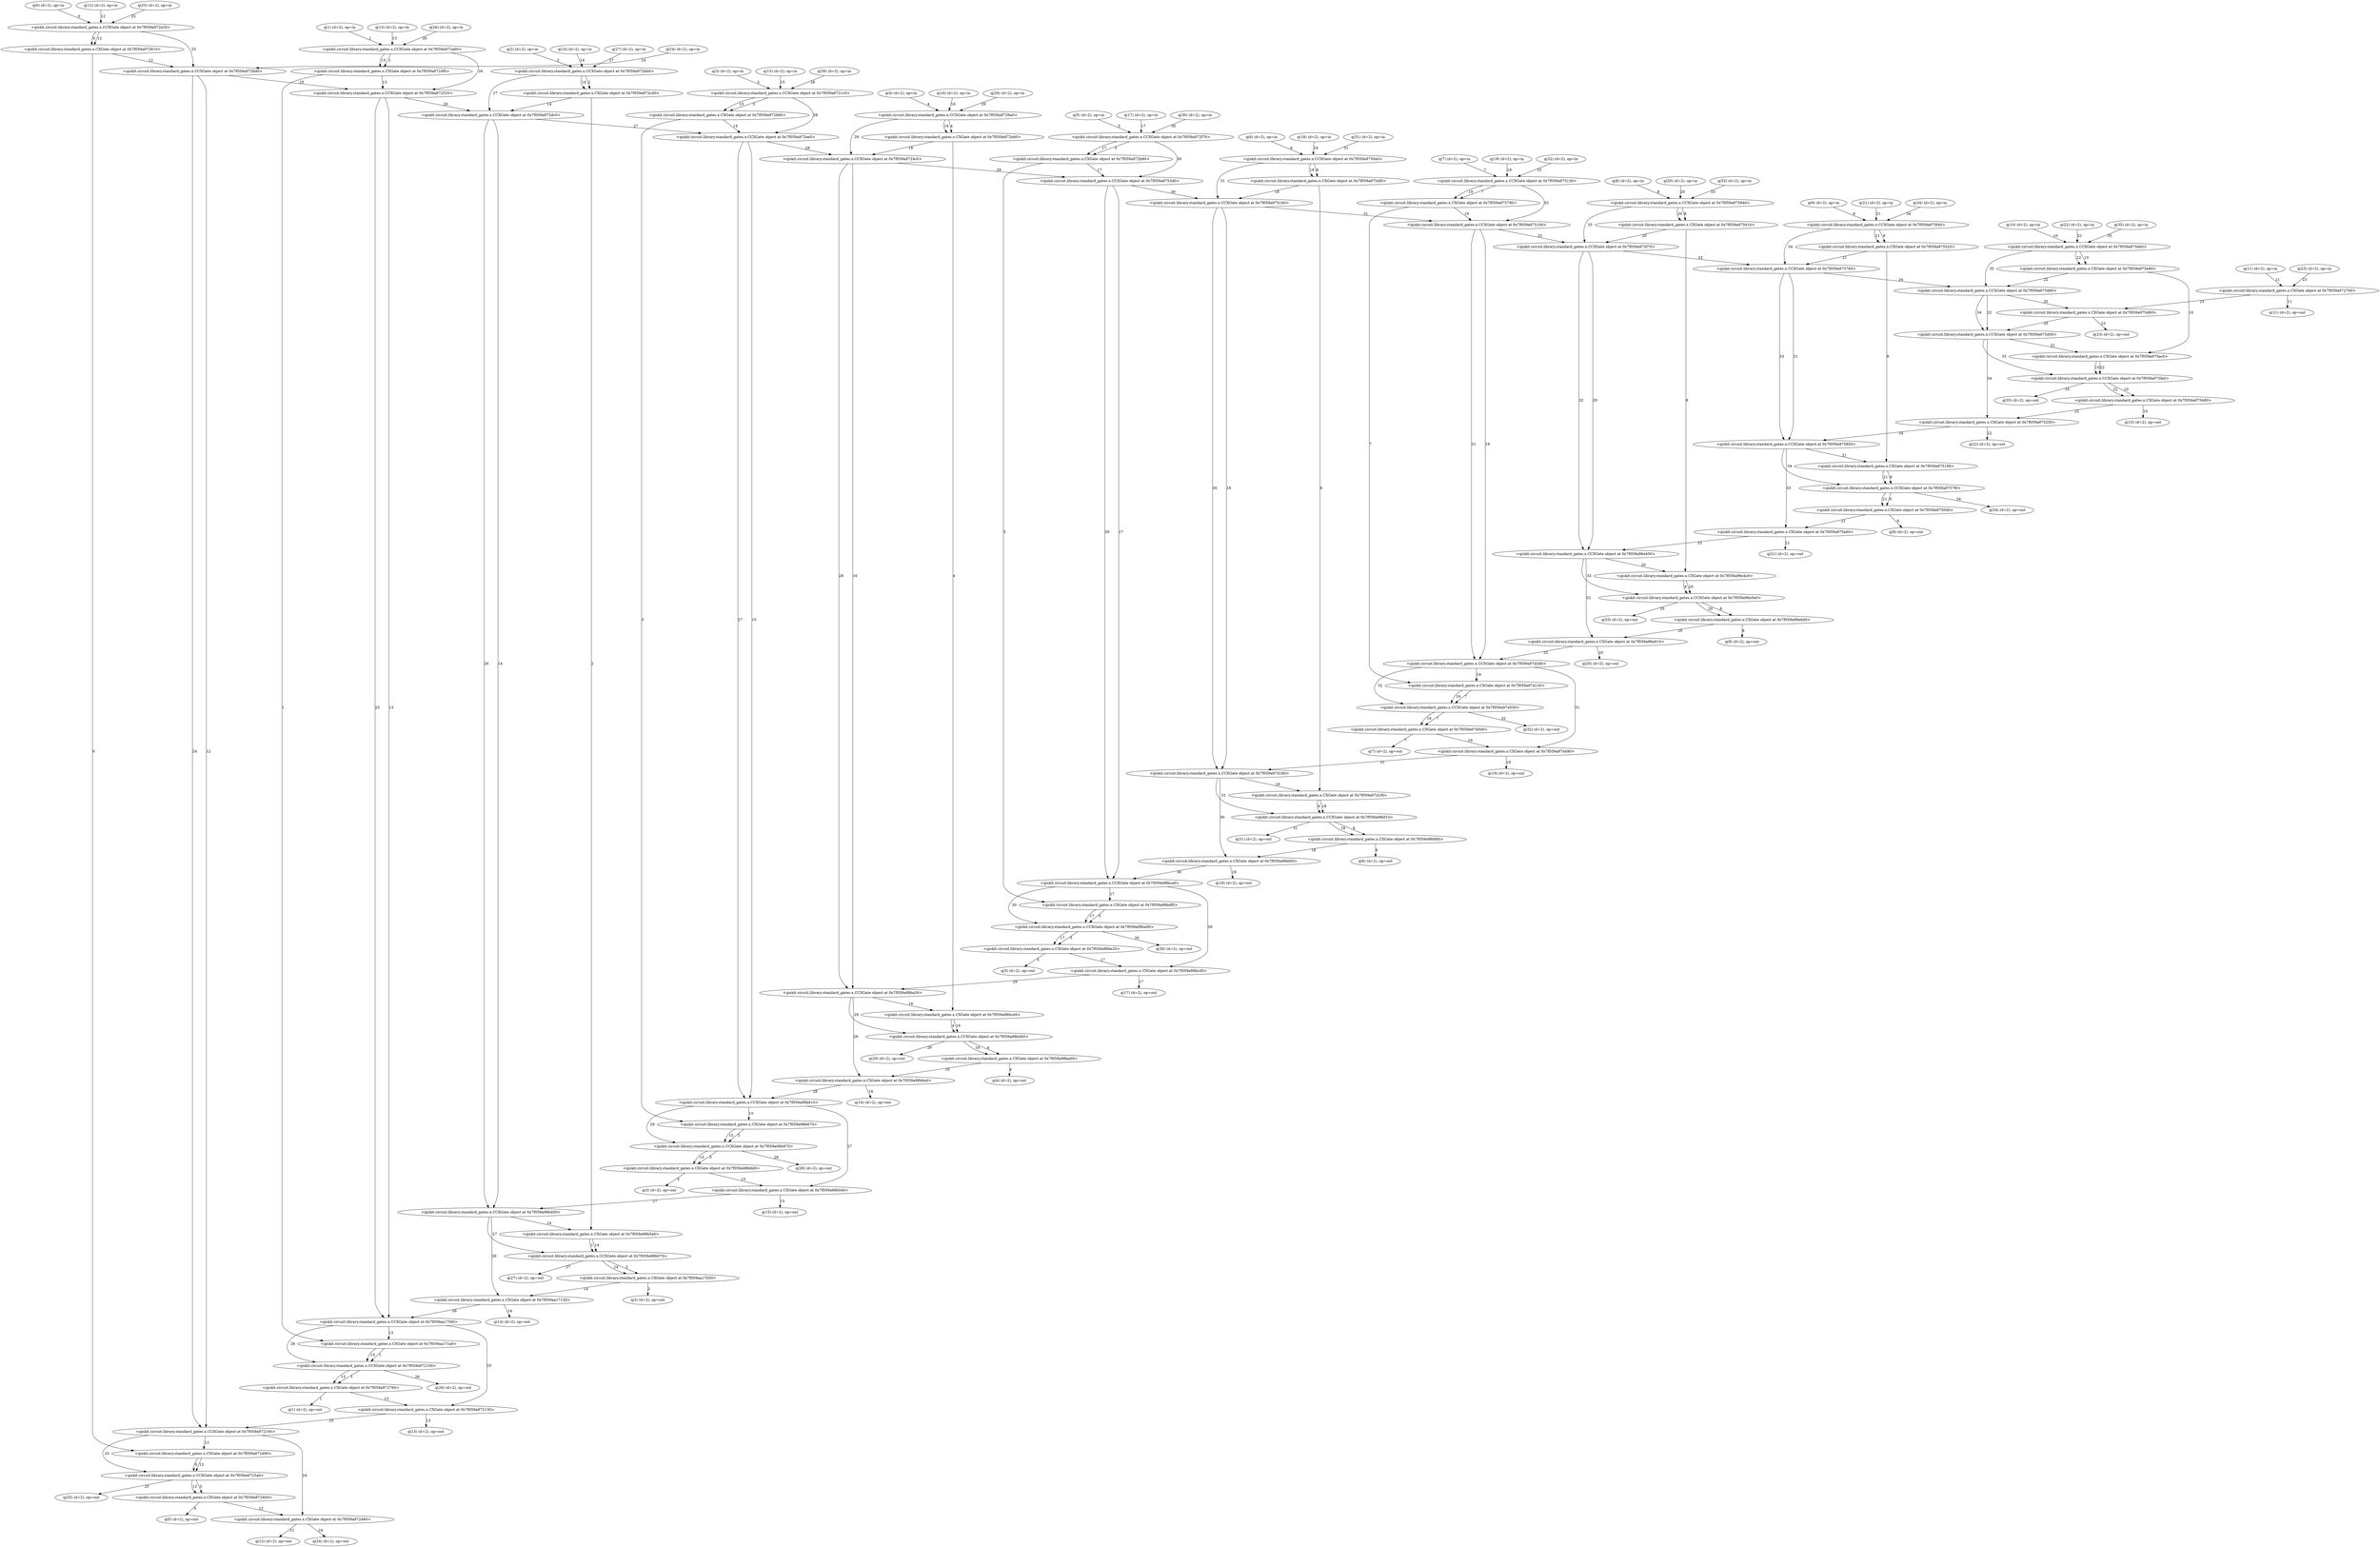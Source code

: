 digraph G {
0 [label="q(0) (d=2), op=in", qubits="0", matrix="None", ancilla=false];
1 [label="q(1) (d=2), op=in", qubits="1", matrix="None", ancilla=false];
2 [label="q(2) (d=2), op=in", qubits="2", matrix="None", ancilla=false];
3 [label="q(3) (d=2), op=in", qubits="3", matrix="None", ancilla=false];
4 [label="q(4) (d=2), op=in", qubits="4", matrix="None", ancilla=false];
5 [label="q(5) (d=2), op=in", qubits="5", matrix="None", ancilla=false];
6 [label="q(6) (d=2), op=in", qubits="6", matrix="None", ancilla=false];
7 [label="q(7) (d=2), op=in", qubits="7", matrix="None", ancilla=false];
8 [label="q(8) (d=2), op=in", qubits="8", matrix="None", ancilla=false];
9 [label="q(9) (d=2), op=in", qubits="9", matrix="None", ancilla=false];
10 [label="q(10) (d=2), op=in", qubits="10", matrix="None", ancilla=false];
11 [label="q(11) (d=2), op=in", qubits="11", matrix="None", ancilla=false];
12 [label="q(12) (d=2), op=in", qubits="12", matrix="None", ancilla=false];
13 [label="q(13) (d=2), op=in", qubits="13", matrix="None", ancilla=false];
14 [label="q(14) (d=2), op=in", qubits="14", matrix="None", ancilla=false];
15 [label="q(15) (d=2), op=in", qubits="15", matrix="None", ancilla=false];
16 [label="q(16) (d=2), op=in", qubits="16", matrix="None", ancilla=false];
17 [label="q(17) (d=2), op=in", qubits="17", matrix="None", ancilla=false];
18 [label="q(18) (d=2), op=in", qubits="18", matrix="None", ancilla=false];
19 [label="q(19) (d=2), op=in", qubits="19", matrix="None", ancilla=false];
20 [label="q(20) (d=2), op=in", qubits="20", matrix="None", ancilla=false];
21 [label="q(21) (d=2), op=in", qubits="21", matrix="None", ancilla=false];
22 [label="q(22) (d=2), op=in", qubits="22", matrix="None", ancilla=false];
23 [label="q(23) (d=2), op=in", qubits="23", matrix="None", ancilla=false];
24 [label="q(24) (d=2), op=in", qubits="24", matrix="None", ancilla=true];
25 [label="q(25) (d=2), op=in", qubits="25", matrix="None", ancilla=true];
26 [label="q(26) (d=2), op=in", qubits="26", matrix="None", ancilla=true];
27 [label="q(27) (d=2), op=in", qubits="27", matrix="None", ancilla=true];
28 [label="q(28) (d=2), op=in", qubits="28", matrix="None", ancilla=true];
29 [label="q(29) (d=2), op=in", qubits="29", matrix="None", ancilla=true];
30 [label="q(30) (d=2), op=in", qubits="30", matrix="None", ancilla=true];
31 [label="q(31) (d=2), op=in", qubits="31", matrix="None", ancilla=true];
32 [label="q(32) (d=2), op=in", qubits="32", matrix="None", ancilla=true];
33 [label="q(33) (d=2), op=in", qubits="33", matrix="None", ancilla=true];
34 [label="q(34) (d=2), op=in", qubits="34", matrix="None", ancilla=true];
35 [label="q(35) (d=2), op=in", qubits="35", matrix="None", ancilla=true];
36 [label="<qiskit.circuit.library.standard_gates.x.CXGate object at 0x7f059a972700>", qubits="11,23", matrix="[[0, 1], [1, 0]]"];
37 [label="<qiskit.circuit.library.standard_gates.x.CCXGate object at 0x7f059a972e20>", qubits="0,12,25", matrix="[[0, 1], [1, 0]]"];
38 [label="<qiskit.circuit.library.standard_gates.x.CXGate object at 0x7f059a972610>", qubits="0,12", matrix="[[0, 1], [1, 0]]"];
39 [label="<qiskit.circuit.library.standard_gates.x.CCXGate object at 0x7f059a9726d0>", qubits="24,12,25", matrix="[[0, 1], [1, 0]]"];
40 [label="<qiskit.circuit.library.standard_gates.x.CCXGate object at 0x7f059a972a60>", qubits="1,13,26", matrix="[[0, 1], [1, 0]]"];
41 [label="<qiskit.circuit.library.standard_gates.x.CXGate object at 0x7f059a9724f0>", qubits="1,13", matrix="[[0, 1], [1, 0]]"];
42 [label="<qiskit.circuit.library.standard_gates.x.CCXGate object at 0x7f059a972520>", qubits="25,13,26", matrix="[[0, 1], [1, 0]]"];
43 [label="<qiskit.circuit.library.standard_gates.x.CCXGate object at 0x7f059a972bb0>", qubits="2,14,27", matrix="[[0, 1], [1, 0]]"];
44 [label="<qiskit.circuit.library.standard_gates.x.CXGate object at 0x7f059a972c40>", qubits="2,14", matrix="[[0, 1], [1, 0]]"];
45 [label="<qiskit.circuit.library.standard_gates.x.CCXGate object at 0x7f059a972dc0>", qubits="26,14,27", matrix="[[0, 1], [1, 0]]"];
46 [label="<qiskit.circuit.library.standard_gates.x.CCXGate object at 0x7f059a9721c0>", qubits="3,15,28", matrix="[[0, 1], [1, 0]]"];
47 [label="<qiskit.circuit.library.standard_gates.x.CXGate object at 0x7f059a9729d0>", qubits="3,15", matrix="[[0, 1], [1, 0]]"];
48 [label="<qiskit.circuit.library.standard_gates.x.CCXGate object at 0x7f059a972ee0>", qubits="27,15,28", matrix="[[0, 1], [1, 0]]"];
49 [label="<qiskit.circuit.library.standard_gates.x.CCXGate object at 0x7f059a9726a0>", qubits="4,16,29", matrix="[[0, 1], [1, 0]]"];
50 [label="<qiskit.circuit.library.standard_gates.x.CXGate object at 0x7f059a972eb0>", qubits="4,16", matrix="[[0, 1], [1, 0]]"];
51 [label="<qiskit.circuit.library.standard_gates.x.CCXGate object at 0x7f059a9724c0>", qubits="28,16,29", matrix="[[0, 1], [1, 0]]"];
52 [label="<qiskit.circuit.library.standard_gates.x.CCXGate object at 0x7f059a972f70>", qubits="5,17,30", matrix="[[0, 1], [1, 0]]"];
53 [label="<qiskit.circuit.library.standard_gates.x.CXGate object at 0x7f059a972b80>", qubits="5,17", matrix="[[0, 1], [1, 0]]"];
54 [label="<qiskit.circuit.library.standard_gates.x.CCXGate object at 0x7f059a9753d0>", qubits="29,17,30", matrix="[[0, 1], [1, 0]]"];
55 [label="<qiskit.circuit.library.standard_gates.x.CCXGate object at 0x7f059a9750a0>", qubits="6,18,31", matrix="[[0, 1], [1, 0]]"];
56 [label="<qiskit.circuit.library.standard_gates.x.CXGate object at 0x7f059a975df0>", qubits="6,18", matrix="[[0, 1], [1, 0]]"];
57 [label="<qiskit.circuit.library.standard_gates.x.CCXGate object at 0x7f059a975160>", qubits="30,18,31", matrix="[[0, 1], [1, 0]]"];
58 [label="<qiskit.circuit.library.standard_gates.x.CCXGate object at 0x7f059a975130>", qubits="7,19,32", matrix="[[0, 1], [1, 0]]"];
59 [label="<qiskit.circuit.library.standard_gates.x.CXGate object at 0x7f059a975790>", qubits="7,19", matrix="[[0, 1], [1, 0]]"];
60 [label="<qiskit.circuit.library.standard_gates.x.CCXGate object at 0x7f059a975100>", qubits="31,19,32", matrix="[[0, 1], [1, 0]]"];
61 [label="<qiskit.circuit.library.standard_gates.x.CCXGate object at 0x7f059a975940>", qubits="8,20,33", matrix="[[0, 1], [1, 0]]"];
62 [label="<qiskit.circuit.library.standard_gates.x.CXGate object at 0x7f059a975910>", qubits="8,20", matrix="[[0, 1], [1, 0]]"];
63 [label="<qiskit.circuit.library.standard_gates.x.CCXGate object at 0x7f059a975f70>", qubits="32,20,33", matrix="[[0, 1], [1, 0]]"];
64 [label="<qiskit.circuit.library.standard_gates.x.CCXGate object at 0x7f059a975f40>", qubits="9,21,34", matrix="[[0, 1], [1, 0]]"];
65 [label="<qiskit.circuit.library.standard_gates.x.CXGate object at 0x7f059a975520>", qubits="9,21", matrix="[[0, 1], [1, 0]]"];
66 [label="<qiskit.circuit.library.standard_gates.x.CCXGate object at 0x7f059a975760>", qubits="33,21,34", matrix="[[0, 1], [1, 0]]"];
67 [label="<qiskit.circuit.library.standard_gates.x.CCXGate object at 0x7f059a975eb0>", qubits="10,22,35", matrix="[[0, 1], [1, 0]]"];
68 [label="<qiskit.circuit.library.standard_gates.x.CXGate object at 0x7f059a975e80>", qubits="10,22", matrix="[[0, 1], [1, 0]]"];
69 [label="<qiskit.circuit.library.standard_gates.x.CCXGate object at 0x7f059a975d90>", qubits="34,22,35", matrix="[[0, 1], [1, 0]]"];
70 [label="<qiskit.circuit.library.standard_gates.x.CXGate object at 0x7f059a975d60>", qubits="35,23", matrix="[[0, 1], [1, 0]]"];
71 [label="<qiskit.circuit.library.standard_gates.x.CCXGate object at 0x7f059a975d00>", qubits="34,22,35", matrix="[[0, 1], [1, 0]]"];
72 [label="<qiskit.circuit.library.standard_gates.x.CXGate object at 0x7f059a975ac0>", qubits="10,22", matrix="[[0, 1], [1, 0]]"];
73 [label="<qiskit.circuit.library.standard_gates.x.CCXGate object at 0x7f059a975fa0>", qubits="10,22,35", matrix="[[0, 1], [1, 0]]"];
74 [label="<qiskit.circuit.library.standard_gates.x.CXGate object at 0x7f059a975490>", qubits="10,22", matrix="[[0, 1], [1, 0]]"];
75 [label="<qiskit.circuit.library.standard_gates.x.CXGate object at 0x7f059a975250>", qubits="34,22", matrix="[[0, 1], [1, 0]]"];
76 [label="<qiskit.circuit.library.standard_gates.x.CCXGate object at 0x7f059a975850>", qubits="33,21,34", matrix="[[0, 1], [1, 0]]"];
77 [label="<qiskit.circuit.library.standard_gates.x.CXGate object at 0x7f059a975190>", qubits="9,21", matrix="[[0, 1], [1, 0]]"];
78 [label="<qiskit.circuit.library.standard_gates.x.CCXGate object at 0x7f059a9757f0>", qubits="9,21,34", matrix="[[0, 1], [1, 0]]"];
79 [label="<qiskit.circuit.library.standard_gates.x.CXGate object at 0x7f059a975040>", qubits="9,21", matrix="[[0, 1], [1, 0]]"];
80 [label="<qiskit.circuit.library.standard_gates.x.CXGate object at 0x7f059a975a60>", qubits="33,21", matrix="[[0, 1], [1, 0]]"];
81 [label="<qiskit.circuit.library.standard_gates.x.CCXGate object at 0x7f059a96e400>", qubits="32,20,33", matrix="[[0, 1], [1, 0]]"];
82 [label="<qiskit.circuit.library.standard_gates.x.CXGate object at 0x7f059a96e4c0>", qubits="8,20", matrix="[[0, 1], [1, 0]]"];
83 [label="<qiskit.circuit.library.standard_gates.x.CCXGate object at 0x7f059a96e5e0>", qubits="8,20,33", matrix="[[0, 1], [1, 0]]"];
84 [label="<qiskit.circuit.library.standard_gates.x.CXGate object at 0x7f059a96e6d0>", qubits="8,20", matrix="[[0, 1], [1, 0]]"];
85 [label="<qiskit.circuit.library.standard_gates.x.CXGate object at 0x7f059a96e910>", qubits="32,20", matrix="[[0, 1], [1, 0]]"];
86 [label="<qiskit.circuit.library.standard_gates.x.CCXGate object at 0x7f059a97d3d0>", qubits="31,19,32", matrix="[[0, 1], [1, 0]]"];
87 [label="<qiskit.circuit.library.standard_gates.x.CXGate object at 0x7f059a97d130>", qubits="7,19", matrix="[[0, 1], [1, 0]]"];
88 [label="<qiskit.circuit.library.standard_gates.x.CCXGate object at 0x7f059a97d550>", qubits="7,19,32", matrix="[[0, 1], [1, 0]]"];
89 [label="<qiskit.circuit.library.standard_gates.x.CXGate object at 0x7f059a97d0d0>", qubits="7,19", matrix="[[0, 1], [1, 0]]"];
90 [label="<qiskit.circuit.library.standard_gates.x.CXGate object at 0x7f059a97d490>", qubits="31,19", matrix="[[0, 1], [1, 0]]"];
91 [label="<qiskit.circuit.library.standard_gates.x.CCXGate object at 0x7f059a97d160>", qubits="30,18,31", matrix="[[0, 1], [1, 0]]"];
92 [label="<qiskit.circuit.library.standard_gates.x.CXGate object at 0x7f059a97d1f0>", qubits="6,18", matrix="[[0, 1], [1, 0]]"];
93 [label="<qiskit.circuit.library.standard_gates.x.CCXGate object at 0x7f059a98bf10>", qubits="6,18,31", matrix="[[0, 1], [1, 0]]"];
94 [label="<qiskit.circuit.library.standard_gates.x.CXGate object at 0x7f059a98bfd0>", qubits="6,18", matrix="[[0, 1], [1, 0]]"];
95 [label="<qiskit.circuit.library.standard_gates.x.CXGate object at 0x7f059a98bf40>", qubits="30,18", matrix="[[0, 1], [1, 0]]"];
96 [label="<qiskit.circuit.library.standard_gates.x.CCXGate object at 0x7f059a98bca0>", qubits="29,17,30", matrix="[[0, 1], [1, 0]]"];
97 [label="<qiskit.circuit.library.standard_gates.x.CXGate object at 0x7f059a98bdf0>", qubits="5,17", matrix="[[0, 1], [1, 0]]"];
98 [label="<qiskit.circuit.library.standard_gates.x.CCXGate object at 0x7f059a98ba90>", qubits="5,17,30", matrix="[[0, 1], [1, 0]]"];
99 [label="<qiskit.circuit.library.standard_gates.x.CXGate object at 0x7f059a98be20>", qubits="5,17", matrix="[[0, 1], [1, 0]]"];
100 [label="<qiskit.circuit.library.standard_gates.x.CXGate object at 0x7f059a98bcd0>", qubits="29,17", matrix="[[0, 1], [1, 0]]"];
101 [label="<qiskit.circuit.library.standard_gates.x.CCXGate object at 0x7f059a98ba30>", qubits="28,16,29", matrix="[[0, 1], [1, 0]]"];
102 [label="<qiskit.circuit.library.standard_gates.x.CXGate object at 0x7f059a98bc40>", qubits="4,16", matrix="[[0, 1], [1, 0]]"];
103 [label="<qiskit.circuit.library.standard_gates.x.CCXGate object at 0x7f059a98bd00>", qubits="4,16,29", matrix="[[0, 1], [1, 0]]"];
104 [label="<qiskit.circuit.library.standard_gates.x.CXGate object at 0x7f059a98ba60>", qubits="4,16", matrix="[[0, 1], [1, 0]]"];
105 [label="<qiskit.circuit.library.standard_gates.x.CXGate object at 0x7f059a98b6a0>", qubits="28,16", matrix="[[0, 1], [1, 0]]"];
106 [label="<qiskit.circuit.library.standard_gates.x.CCXGate object at 0x7f059a98b910>", qubits="27,15,28", matrix="[[0, 1], [1, 0]]"];
107 [label="<qiskit.circuit.library.standard_gates.x.CXGate object at 0x7f059a98b670>", qubits="3,15", matrix="[[0, 1], [1, 0]]"];
108 [label="<qiskit.circuit.library.standard_gates.x.CCXGate object at 0x7f059a98b970>", qubits="3,15,28", matrix="[[0, 1], [1, 0]]"];
109 [label="<qiskit.circuit.library.standard_gates.x.CXGate object at 0x7f059a98b6d0>", qubits="3,15", matrix="[[0, 1], [1, 0]]"];
110 [label="<qiskit.circuit.library.standard_gates.x.CXGate object at 0x7f059a98b040>", qubits="27,15", matrix="[[0, 1], [1, 0]]"];
111 [label="<qiskit.circuit.library.standard_gates.x.CCXGate object at 0x7f059a98b400>", qubits="26,14,27", matrix="[[0, 1], [1, 0]]"];
112 [label="<qiskit.circuit.library.standard_gates.x.CXGate object at 0x7f059a98b5e0>", qubits="2,14", matrix="[[0, 1], [1, 0]]"];
113 [label="<qiskit.circuit.library.standard_gates.x.CCXGate object at 0x7f059a98b070>", qubits="2,14,27", matrix="[[0, 1], [1, 0]]"];
114 [label="<qiskit.circuit.library.standard_gates.x.CXGate object at 0x7f059aa17b50>", qubits="2,14", matrix="[[0, 1], [1, 0]]"];
115 [label="<qiskit.circuit.library.standard_gates.x.CXGate object at 0x7f059aa17130>", qubits="26,14", matrix="[[0, 1], [1, 0]]"];
116 [label="<qiskit.circuit.library.standard_gates.x.CCXGate object at 0x7f059aa17fd0>", qubits="25,13,26", matrix="[[0, 1], [1, 0]]"];
117 [label="<qiskit.circuit.library.standard_gates.x.CXGate object at 0x7f059aa17ca0>", qubits="1,13", matrix="[[0, 1], [1, 0]]"];
118 [label="<qiskit.circuit.library.standard_gates.x.CCXGate object at 0x7f059a972100>", qubits="1,13,26", matrix="[[0, 1], [1, 0]]"];
119 [label="<qiskit.circuit.library.standard_gates.x.CXGate object at 0x7f059a972760>", qubits="1,13", matrix="[[0, 1], [1, 0]]"];
120 [label="<qiskit.circuit.library.standard_gates.x.CXGate object at 0x7f059a972130>", qubits="25,13", matrix="[[0, 1], [1, 0]]"];
121 [label="<qiskit.circuit.library.standard_gates.x.CCXGate object at 0x7f059a972160>", qubits="24,12,25", matrix="[[0, 1], [1, 0]]"];
122 [label="<qiskit.circuit.library.standard_gates.x.CXGate object at 0x7f059a972490>", qubits="0,12", matrix="[[0, 1], [1, 0]]"];
123 [label="<qiskit.circuit.library.standard_gates.x.CCXGate object at 0x7f059a9723a0>", qubits="0,12,25", matrix="[[0, 1], [1, 0]]"];
124 [label="<qiskit.circuit.library.standard_gates.x.CXGate object at 0x7f059a972400>", qubits="0,12", matrix="[[0, 1], [1, 0]]"];
125 [label="<qiskit.circuit.library.standard_gates.x.CXGate object at 0x7f059a972460>", qubits="24,12", matrix="[[0, 1], [1, 0]]"];
126 [label="q(0) (d=2), op=out", qubits="0", matrix="None", ancilla=false];
127 [label="q(1) (d=2), op=out", qubits="1", matrix="None", ancilla=false];
128 [label="q(2) (d=2), op=out", qubits="2", matrix="None", ancilla=false];
129 [label="q(3) (d=2), op=out", qubits="3", matrix="None", ancilla=false];
130 [label="q(4) (d=2), op=out", qubits="4", matrix="None", ancilla=false];
131 [label="q(5) (d=2), op=out", qubits="5", matrix="None", ancilla=false];
132 [label="q(6) (d=2), op=out", qubits="6", matrix="None", ancilla=false];
133 [label="q(7) (d=2), op=out", qubits="7", matrix="None", ancilla=false];
134 [label="q(8) (d=2), op=out", qubits="8", matrix="None", ancilla=false];
135 [label="q(9) (d=2), op=out", qubits="9", matrix="None", ancilla=false];
136 [label="q(10) (d=2), op=out", qubits="10", matrix="None", ancilla=false];
137 [label="q(11) (d=2), op=out", qubits="11", matrix="None", ancilla=false];
138 [label="q(12) (d=2), op=out", qubits="12", matrix="None", ancilla=false];
139 [label="q(13) (d=2), op=out", qubits="13", matrix="None", ancilla=false];
140 [label="q(14) (d=2), op=out", qubits="14", matrix="None", ancilla=false];
141 [label="q(15) (d=2), op=out", qubits="15", matrix="None", ancilla=false];
142 [label="q(16) (d=2), op=out", qubits="16", matrix="None", ancilla=false];
143 [label="q(17) (d=2), op=out", qubits="17", matrix="None", ancilla=false];
144 [label="q(18) (d=2), op=out", qubits="18", matrix="None", ancilla=false];
145 [label="q(19) (d=2), op=out", qubits="19", matrix="None", ancilla=false];
146 [label="q(20) (d=2), op=out", qubits="20", matrix="None", ancilla=false];
147 [label="q(21) (d=2), op=out", qubits="21", matrix="None", ancilla=false];
148 [label="q(22) (d=2), op=out", qubits="22", matrix="None", ancilla=false];
149 [label="q(23) (d=2), op=out", qubits="23", matrix="None", ancilla=false];
150 [label="q(24) (d=2), op=out", qubits="24", matrix="None", ancilla=true];
151 [label="q(25) (d=2), op=out", qubits="25", matrix="None", ancilla=true];
152 [label="q(26) (d=2), op=out", qubits="26", matrix="None", ancilla=true];
153 [label="q(27) (d=2), op=out", qubits="27", matrix="None", ancilla=true];
154 [label="q(28) (d=2), op=out", qubits="28", matrix="None", ancilla=true];
155 [label="q(29) (d=2), op=out", qubits="29", matrix="None", ancilla=true];
156 [label="q(30) (d=2), op=out", qubits="30", matrix="None", ancilla=true];
157 [label="q(31) (d=2), op=out", qubits="31", matrix="None", ancilla=true];
158 [label="q(32) (d=2), op=out", qubits="32", matrix="None", ancilla=true];
159 [label="q(33) (d=2), op=out", qubits="33", matrix="None", ancilla=true];
160 [label="q(34) (d=2), op=out", qubits="34", matrix="None", ancilla=true];
161 [label="q(35) (d=2), op=out", qubits="35", matrix="None", ancilla=true];
11 -> 36 [label=11];
23 -> 36 [label=23];
0 -> 37 [label=0];
12 -> 37 [label=12];
25 -> 37 [label=25];
37 -> 38 [label=0];
37 -> 38 [label=12];
24 -> 39 [label=24];
38 -> 39 [label=12];
37 -> 39 [label=25];
1 -> 40 [label=1];
13 -> 40 [label=13];
26 -> 40 [label=26];
40 -> 41 [label=1];
40 -> 41 [label=13];
39 -> 42 [label=25];
41 -> 42 [label=13];
40 -> 42 [label=26];
2 -> 43 [label=2];
14 -> 43 [label=14];
27 -> 43 [label=27];
43 -> 44 [label=2];
43 -> 44 [label=14];
42 -> 45 [label=26];
44 -> 45 [label=14];
43 -> 45 [label=27];
3 -> 46 [label=3];
15 -> 46 [label=15];
28 -> 46 [label=28];
46 -> 47 [label=3];
46 -> 47 [label=15];
45 -> 48 [label=27];
47 -> 48 [label=15];
46 -> 48 [label=28];
4 -> 49 [label=4];
16 -> 49 [label=16];
29 -> 49 [label=29];
49 -> 50 [label=4];
49 -> 50 [label=16];
48 -> 51 [label=28];
50 -> 51 [label=16];
49 -> 51 [label=29];
5 -> 52 [label=5];
17 -> 52 [label=17];
30 -> 52 [label=30];
52 -> 53 [label=5];
52 -> 53 [label=17];
51 -> 54 [label=29];
53 -> 54 [label=17];
52 -> 54 [label=30];
6 -> 55 [label=6];
18 -> 55 [label=18];
31 -> 55 [label=31];
55 -> 56 [label=6];
55 -> 56 [label=18];
54 -> 57 [label=30];
56 -> 57 [label=18];
55 -> 57 [label=31];
7 -> 58 [label=7];
19 -> 58 [label=19];
32 -> 58 [label=32];
58 -> 59 [label=7];
58 -> 59 [label=19];
57 -> 60 [label=31];
59 -> 60 [label=19];
58 -> 60 [label=32];
8 -> 61 [label=8];
20 -> 61 [label=20];
33 -> 61 [label=33];
61 -> 62 [label=8];
61 -> 62 [label=20];
60 -> 63 [label=32];
62 -> 63 [label=20];
61 -> 63 [label=33];
9 -> 64 [label=9];
21 -> 64 [label=21];
34 -> 64 [label=34];
64 -> 65 [label=9];
64 -> 65 [label=21];
63 -> 66 [label=33];
65 -> 66 [label=21];
64 -> 66 [label=34];
10 -> 67 [label=10];
22 -> 67 [label=22];
35 -> 67 [label=35];
67 -> 68 [label=10];
67 -> 68 [label=22];
66 -> 69 [label=34];
68 -> 69 [label=22];
67 -> 69 [label=35];
69 -> 70 [label=35];
36 -> 70 [label=23];
69 -> 71 [label=34];
69 -> 71 [label=22];
70 -> 71 [label=35];
68 -> 72 [label=10];
71 -> 72 [label=22];
72 -> 73 [label=10];
72 -> 73 [label=22];
71 -> 73 [label=35];
73 -> 74 [label=10];
73 -> 74 [label=22];
71 -> 75 [label=34];
74 -> 75 [label=22];
66 -> 76 [label=33];
66 -> 76 [label=21];
75 -> 76 [label=34];
65 -> 77 [label=9];
76 -> 77 [label=21];
77 -> 78 [label=9];
77 -> 78 [label=21];
76 -> 78 [label=34];
78 -> 79 [label=9];
78 -> 79 [label=21];
76 -> 80 [label=33];
79 -> 80 [label=21];
63 -> 81 [label=32];
63 -> 81 [label=20];
80 -> 81 [label=33];
62 -> 82 [label=8];
81 -> 82 [label=20];
82 -> 83 [label=8];
82 -> 83 [label=20];
81 -> 83 [label=33];
83 -> 84 [label=8];
83 -> 84 [label=20];
81 -> 85 [label=32];
84 -> 85 [label=20];
60 -> 86 [label=31];
60 -> 86 [label=19];
85 -> 86 [label=32];
59 -> 87 [label=7];
86 -> 87 [label=19];
87 -> 88 [label=7];
87 -> 88 [label=19];
86 -> 88 [label=32];
88 -> 89 [label=7];
88 -> 89 [label=19];
86 -> 90 [label=31];
89 -> 90 [label=19];
57 -> 91 [label=30];
57 -> 91 [label=18];
90 -> 91 [label=31];
56 -> 92 [label=6];
91 -> 92 [label=18];
92 -> 93 [label=6];
92 -> 93 [label=18];
91 -> 93 [label=31];
93 -> 94 [label=6];
93 -> 94 [label=18];
91 -> 95 [label=30];
94 -> 95 [label=18];
54 -> 96 [label=29];
54 -> 96 [label=17];
95 -> 96 [label=30];
53 -> 97 [label=5];
96 -> 97 [label=17];
97 -> 98 [label=5];
97 -> 98 [label=17];
96 -> 98 [label=30];
98 -> 99 [label=5];
98 -> 99 [label=17];
96 -> 100 [label=29];
99 -> 100 [label=17];
51 -> 101 [label=28];
51 -> 101 [label=16];
100 -> 101 [label=29];
50 -> 102 [label=4];
101 -> 102 [label=16];
102 -> 103 [label=4];
102 -> 103 [label=16];
101 -> 103 [label=29];
103 -> 104 [label=4];
103 -> 104 [label=16];
101 -> 105 [label=28];
104 -> 105 [label=16];
48 -> 106 [label=27];
48 -> 106 [label=15];
105 -> 106 [label=28];
47 -> 107 [label=3];
106 -> 107 [label=15];
107 -> 108 [label=3];
107 -> 108 [label=15];
106 -> 108 [label=28];
108 -> 109 [label=3];
108 -> 109 [label=15];
106 -> 110 [label=27];
109 -> 110 [label=15];
45 -> 111 [label=26];
45 -> 111 [label=14];
110 -> 111 [label=27];
44 -> 112 [label=2];
111 -> 112 [label=14];
112 -> 113 [label=2];
112 -> 113 [label=14];
111 -> 113 [label=27];
113 -> 114 [label=2];
113 -> 114 [label=14];
111 -> 115 [label=26];
114 -> 115 [label=14];
42 -> 116 [label=25];
42 -> 116 [label=13];
115 -> 116 [label=26];
41 -> 117 [label=1];
116 -> 117 [label=13];
117 -> 118 [label=1];
117 -> 118 [label=13];
116 -> 118 [label=26];
118 -> 119 [label=1];
118 -> 119 [label=13];
116 -> 120 [label=25];
119 -> 120 [label=13];
39 -> 121 [label=24];
39 -> 121 [label=12];
120 -> 121 [label=25];
38 -> 122 [label=0];
121 -> 122 [label=12];
122 -> 123 [label=0];
122 -> 123 [label=12];
121 -> 123 [label=25];
123 -> 124 [label=0];
123 -> 124 [label=12];
121 -> 125 [label=24];
124 -> 125 [label=12];
124 -> 126 [label=0];
119 -> 127 [label=1];
114 -> 128 [label=2];
109 -> 129 [label=3];
104 -> 130 [label=4];
99 -> 131 [label=5];
94 -> 132 [label=6];
89 -> 133 [label=7];
84 -> 134 [label=8];
79 -> 135 [label=9];
74 -> 136 [label=10];
36 -> 137 [label=11];
125 -> 138 [label=12];
120 -> 139 [label=13];
115 -> 140 [label=14];
110 -> 141 [label=15];
105 -> 142 [label=16];
100 -> 143 [label=17];
95 -> 144 [label=18];
90 -> 145 [label=19];
85 -> 146 [label=20];
80 -> 147 [label=21];
75 -> 148 [label=22];
70 -> 149 [label=23];
125 -> 150 [label=24];
123 -> 151 [label=25];
118 -> 152 [label=26];
113 -> 153 [label=27];
108 -> 154 [label=28];
103 -> 155 [label=29];
98 -> 156 [label=30];
93 -> 157 [label=31];
88 -> 158 [label=32];
83 -> 159 [label=33];
78 -> 160 [label=34];
73 -> 161 [label=35];
}
